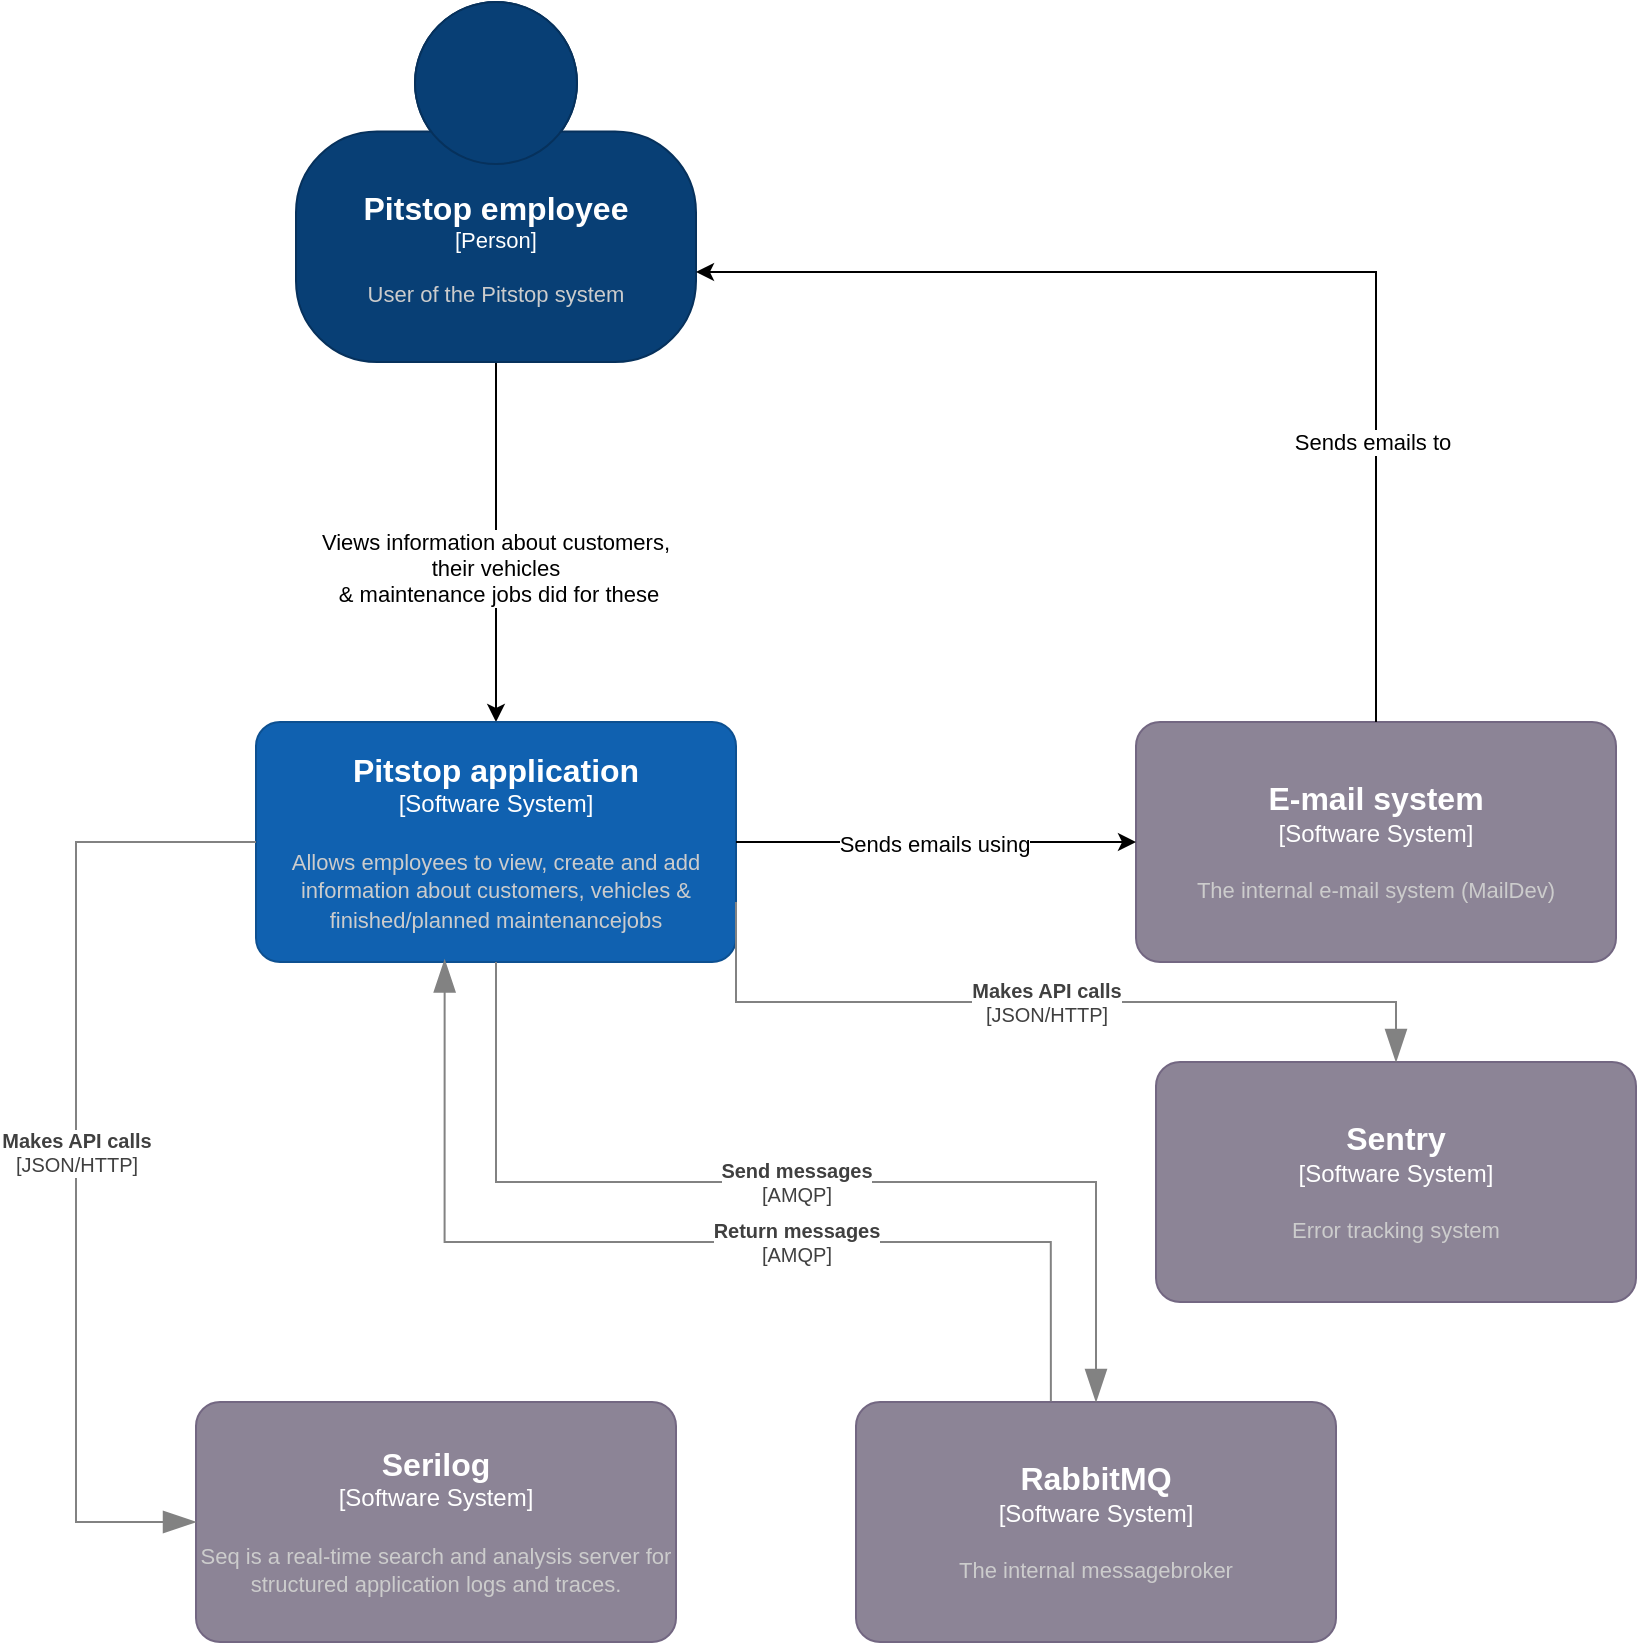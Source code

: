<mxfile version="24.8.3" pages="3">
  <diagram id="oT2LrIcHEAXsV9y0vOVu" name="C4-system_context">
    <mxGraphModel dx="1058" dy="635" grid="1" gridSize="10" guides="1" tooltips="1" connect="1" arrows="1" fold="1" page="0" pageScale="1" pageWidth="827" pageHeight="1169" math="0" shadow="0">
      <root>
        <mxCell id="0" />
        <mxCell id="1" parent="0" />
        <mxCell id="JSHWIvS_j2vB60NIBxRX-12" style="edgeStyle=orthogonalEdgeStyle;rounded=0;orthogonalLoop=1;jettySize=auto;html=1;exitX=0.5;exitY=1;exitDx=0;exitDy=0;exitPerimeter=0;" parent="1" source="JSHWIvS_j2vB60NIBxRX-1" target="JSHWIvS_j2vB60NIBxRX-3" edge="1">
          <mxGeometry relative="1" as="geometry" />
        </mxCell>
        <mxCell id="JSHWIvS_j2vB60NIBxRX-13" value="Views information about customers,&amp;nbsp;&lt;div&gt;their vehicles&amp;nbsp;&lt;/div&gt;&lt;div&gt;&amp;amp; maintenance jobs did for these&lt;/div&gt;" style="edgeLabel;html=1;align=center;verticalAlign=middle;resizable=0;points=[];" parent="JSHWIvS_j2vB60NIBxRX-12" vertex="1" connectable="0">
          <mxGeometry x="0.152" y="1" relative="1" as="geometry">
            <mxPoint y="-1" as="offset" />
          </mxGeometry>
        </mxCell>
        <object placeholders="1" c4Name="Pitstop employee" c4Type="Person" c4Description="User of the Pitstop system" label="&lt;font style=&quot;font-size: 16px&quot;&gt;&lt;b&gt;%c4Name%&lt;/b&gt;&lt;/font&gt;&lt;div&gt;[%c4Type%]&lt;/div&gt;&lt;br&gt;&lt;div&gt;&lt;font style=&quot;font-size: 11px&quot;&gt;&lt;font color=&quot;#cccccc&quot;&gt;%c4Description%&lt;/font&gt;&lt;/div&gt;" id="JSHWIvS_j2vB60NIBxRX-1">
          <mxCell style="html=1;fontSize=11;dashed=0;whiteSpace=wrap;fillColor=#083F75;strokeColor=#06315C;fontColor=#ffffff;shape=mxgraph.c4.person2;align=center;metaEdit=1;points=[[0.5,0,0],[1,0.5,0],[1,0.75,0],[0.75,1,0],[0.5,1,0],[0.25,1,0],[0,0.75,0],[0,0.5,0]];resizable=0;" parent="1" vertex="1">
            <mxGeometry x="160" width="200" height="180" as="geometry" />
          </mxCell>
        </object>
        <object placeholders="1" c4Name="E-mail system" c4Type="Software System" c4Description="The internal e-mail system (MailDev)" label="&lt;font style=&quot;font-size: 16px&quot;&gt;&lt;b&gt;%c4Name%&lt;/b&gt;&lt;/font&gt;&lt;div&gt;[%c4Type%]&lt;/div&gt;&lt;br&gt;&lt;div&gt;&lt;font style=&quot;font-size: 11px&quot;&gt;&lt;font color=&quot;#cccccc&quot;&gt;%c4Description%&lt;/font&gt;&lt;/div&gt;" id="JSHWIvS_j2vB60NIBxRX-2">
          <mxCell style="rounded=1;whiteSpace=wrap;html=1;labelBackgroundColor=none;fillColor=#8C8496;fontColor=#ffffff;align=center;arcSize=10;strokeColor=#736782;metaEdit=1;resizable=0;points=[[0.25,0,0],[0.5,0,0],[0.75,0,0],[1,0.25,0],[1,0.5,0],[1,0.75,0],[0.75,1,0],[0.5,1,0],[0.25,1,0],[0,0.75,0],[0,0.5,0],[0,0.25,0]];" parent="1" vertex="1">
            <mxGeometry x="580" y="360" width="240" height="120" as="geometry" />
          </mxCell>
        </object>
        <object placeholders="1" c4Name="Pitstop application" c4Type="Software System" c4Description="Allows employees to view, create and add information about customers, vehicles &amp; finished/planned maintenancejobs " label="&lt;font style=&quot;font-size: 16px&quot;&gt;&lt;b&gt;%c4Name%&lt;/b&gt;&lt;/font&gt;&lt;div&gt;[%c4Type%]&lt;/div&gt;&lt;br&gt;&lt;div&gt;&lt;font style=&quot;font-size: 11px&quot;&gt;&lt;font color=&quot;#cccccc&quot;&gt;%c4Description%&lt;/font&gt;&lt;/div&gt;" id="JSHWIvS_j2vB60NIBxRX-3">
          <mxCell style="rounded=1;whiteSpace=wrap;html=1;labelBackgroundColor=none;fillColor=#1061B0;fontColor=#ffffff;align=center;arcSize=10;strokeColor=#0D5091;metaEdit=1;resizable=0;points=[[0.25,0,0],[0.5,0,0],[0.75,0,0],[1,0.25,0],[1,0.5,0],[1,0.75,0],[0.75,1,0],[0.5,1,0],[0.25,1,0],[0,0.75,0],[0,0.5,0],[0,0.25,0]];" parent="1" vertex="1">
            <mxGeometry x="140" y="360" width="240" height="120" as="geometry" />
          </mxCell>
        </object>
        <mxCell id="JSHWIvS_j2vB60NIBxRX-14" style="edgeStyle=orthogonalEdgeStyle;rounded=0;orthogonalLoop=1;jettySize=auto;html=1;exitX=0.5;exitY=0;exitDx=0;exitDy=0;exitPerimeter=0;entryX=1;entryY=0.75;entryDx=0;entryDy=0;entryPerimeter=0;" parent="1" source="JSHWIvS_j2vB60NIBxRX-2" target="JSHWIvS_j2vB60NIBxRX-1" edge="1">
          <mxGeometry relative="1" as="geometry" />
        </mxCell>
        <mxCell id="JSHWIvS_j2vB60NIBxRX-15" value="Sends emails to" style="edgeLabel;html=1;align=center;verticalAlign=middle;resizable=0;points=[];" parent="JSHWIvS_j2vB60NIBxRX-14" vertex="1" connectable="0">
          <mxGeometry x="-0.507" y="2" relative="1" as="geometry">
            <mxPoint y="-1" as="offset" />
          </mxGeometry>
        </mxCell>
        <mxCell id="JSHWIvS_j2vB60NIBxRX-16" style="edgeStyle=orthogonalEdgeStyle;rounded=0;orthogonalLoop=1;jettySize=auto;html=1;exitX=1;exitY=0.5;exitDx=0;exitDy=0;exitPerimeter=0;entryX=0;entryY=0.5;entryDx=0;entryDy=0;entryPerimeter=0;" parent="1" source="JSHWIvS_j2vB60NIBxRX-3" target="JSHWIvS_j2vB60NIBxRX-2" edge="1">
          <mxGeometry relative="1" as="geometry" />
        </mxCell>
        <mxCell id="JSHWIvS_j2vB60NIBxRX-17" value="Sends emails using" style="edgeLabel;html=1;align=center;verticalAlign=middle;resizable=0;points=[];" parent="JSHWIvS_j2vB60NIBxRX-16" vertex="1" connectable="0">
          <mxGeometry x="-0.023" y="-1" relative="1" as="geometry">
            <mxPoint x="1" as="offset" />
          </mxGeometry>
        </mxCell>
        <object placeholders="1" c4Name="Serilog" c4Type="Software System" c4Description="Seq is a real-time search and analysis server for structured application logs and traces." label="&lt;font style=&quot;font-size: 16px&quot;&gt;&lt;b&gt;%c4Name%&lt;/b&gt;&lt;/font&gt;&lt;div&gt;[%c4Type%]&lt;/div&gt;&lt;br&gt;&lt;div&gt;&lt;font style=&quot;font-size: 11px&quot;&gt;&lt;font color=&quot;#cccccc&quot;&gt;%c4Description%&lt;/font&gt;&lt;/div&gt;" id="j89jF8CkLu9n8RmpCjbM-1">
          <mxCell style="rounded=1;whiteSpace=wrap;html=1;labelBackgroundColor=none;fillColor=#8C8496;fontColor=#ffffff;align=center;arcSize=10;strokeColor=#736782;metaEdit=1;resizable=0;points=[[0.25,0,0],[0.5,0,0],[0.75,0,0],[1,0.25,0],[1,0.5,0],[1,0.75,0],[0.75,1,0],[0.5,1,0],[0.25,1,0],[0,0.75,0],[0,0.5,0],[0,0.25,0]];" vertex="1" parent="1">
            <mxGeometry x="110" y="700" width="240" height="120" as="geometry" />
          </mxCell>
        </object>
        <object placeholders="1" c4Name="RabbitMQ" c4Type="Software System" c4Description="The internal messagebroker" label="&lt;font style=&quot;font-size: 16px&quot;&gt;&lt;b&gt;%c4Name%&lt;/b&gt;&lt;/font&gt;&lt;div&gt;[%c4Type%]&lt;/div&gt;&lt;br&gt;&lt;div&gt;&lt;font style=&quot;font-size: 11px&quot;&gt;&lt;font color=&quot;#cccccc&quot;&gt;%c4Description%&lt;/font&gt;&lt;/div&gt;" id="j89jF8CkLu9n8RmpCjbM-2">
          <mxCell style="rounded=1;whiteSpace=wrap;html=1;labelBackgroundColor=none;fillColor=#8C8496;fontColor=#ffffff;align=center;arcSize=10;strokeColor=#736782;metaEdit=1;resizable=0;points=[[0.25,0,0],[0.5,0,0],[0.75,0,0],[1,0.25,0],[1,0.5,0],[1,0.75,0],[0.75,1,0],[0.5,1,0],[0.25,1,0],[0,0.75,0],[0,0.5,0],[0,0.25,0]];" vertex="1" parent="1">
            <mxGeometry x="440" y="700" width="240" height="120" as="geometry" />
          </mxCell>
        </object>
        <object placeholders="1" c4Type="Relationship" c4Technology="JSON/HTTP" c4Description="Makes API calls" label="&lt;div style=&quot;text-align: left&quot;&gt;&lt;div style=&quot;text-align: center&quot;&gt;&lt;b&gt;%c4Description%&lt;/b&gt;&lt;/div&gt;&lt;div style=&quot;text-align: center&quot;&gt;[%c4Technology%]&lt;/div&gt;&lt;/div&gt;" id="j89jF8CkLu9n8RmpCjbM-6">
          <mxCell style="endArrow=blockThin;html=1;fontSize=10;fontColor=#404040;strokeWidth=1;endFill=1;strokeColor=#828282;elbow=vertical;metaEdit=1;endSize=14;startSize=14;jumpStyle=arc;jumpSize=16;rounded=0;edgeStyle=orthogonalEdgeStyle;exitX=0;exitY=0.5;exitDx=0;exitDy=0;exitPerimeter=0;entryX=0;entryY=0.5;entryDx=0;entryDy=0;entryPerimeter=0;" edge="1" parent="1" source="JSHWIvS_j2vB60NIBxRX-3" target="j89jF8CkLu9n8RmpCjbM-1">
            <mxGeometry x="-0.001" width="240" relative="1" as="geometry">
              <mxPoint x="300" y="650" as="sourcePoint" />
              <mxPoint x="540" y="650" as="targetPoint" />
              <Array as="points">
                <mxPoint x="50" y="420" />
                <mxPoint x="50" y="760" />
              </Array>
              <mxPoint as="offset" />
            </mxGeometry>
          </mxCell>
        </object>
        <object placeholders="1" c4Type="Relationship" c4Technology="AMQP" c4Description="Send messages" label="&lt;div style=&quot;text-align: left&quot;&gt;&lt;div style=&quot;text-align: center&quot;&gt;&lt;b&gt;%c4Description%&lt;/b&gt;&lt;/div&gt;&lt;div style=&quot;text-align: center&quot;&gt;[%c4Technology%]&lt;/div&gt;&lt;/div&gt;" id="j89jF8CkLu9n8RmpCjbM-7">
          <mxCell style="endArrow=blockThin;html=1;fontSize=10;fontColor=#404040;strokeWidth=1;endFill=1;strokeColor=#828282;elbow=vertical;metaEdit=1;endSize=14;startSize=14;jumpStyle=arc;jumpSize=16;rounded=0;edgeStyle=orthogonalEdgeStyle;exitX=0.5;exitY=1;exitDx=0;exitDy=0;exitPerimeter=0;entryX=0.5;entryY=0;entryDx=0;entryDy=0;entryPerimeter=0;" edge="1" parent="1" source="JSHWIvS_j2vB60NIBxRX-3" target="j89jF8CkLu9n8RmpCjbM-2">
            <mxGeometry width="240" relative="1" as="geometry">
              <mxPoint x="300" y="650" as="sourcePoint" />
              <mxPoint x="540" y="650" as="targetPoint" />
            </mxGeometry>
          </mxCell>
        </object>
        <object placeholders="1" c4Type="Relationship" c4Technology="AMQP" c4Description="Return messages" label="&lt;div style=&quot;text-align: left&quot;&gt;&lt;div style=&quot;text-align: center&quot;&gt;&lt;b&gt;%c4Description%&lt;/b&gt;&lt;/div&gt;&lt;div style=&quot;text-align: center&quot;&gt;[%c4Technology%]&lt;/div&gt;&lt;/div&gt;" id="TIhB5mp5m6mFhSrw3Dma-2">
          <mxCell style="endArrow=blockThin;html=1;fontSize=10;fontColor=#404040;strokeWidth=1;endFill=1;strokeColor=#828282;elbow=vertical;metaEdit=1;endSize=14;startSize=14;jumpStyle=arc;jumpSize=16;rounded=0;edgeStyle=orthogonalEdgeStyle;entryX=0.393;entryY=0.99;entryDx=0;entryDy=0;entryPerimeter=0;exitX=0.406;exitY=-0.003;exitDx=0;exitDy=0;exitPerimeter=0;" edge="1" parent="1" source="j89jF8CkLu9n8RmpCjbM-2" target="JSHWIvS_j2vB60NIBxRX-3">
            <mxGeometry x="-0.21" width="240" relative="1" as="geometry">
              <mxPoint x="410" y="550" as="sourcePoint" />
              <mxPoint x="650" y="550" as="targetPoint" />
              <Array as="points">
                <mxPoint x="537" y="620" />
                <mxPoint x="234" y="620" />
              </Array>
              <mxPoint as="offset" />
            </mxGeometry>
          </mxCell>
        </object>
        <object placeholders="1" c4Name="Sentry" c4Type="Software System" c4Description="Error tracking system" label="&lt;font style=&quot;font-size: 16px&quot;&gt;&lt;b&gt;%c4Name%&lt;/b&gt;&lt;/font&gt;&lt;div&gt;[%c4Type%]&lt;/div&gt;&lt;br&gt;&lt;div&gt;&lt;font style=&quot;font-size: 11px&quot;&gt;&lt;font color=&quot;#cccccc&quot;&gt;%c4Description%&lt;/font&gt;&lt;/div&gt;" id="FAOhrV9dXFnl0Qzok8Zc-1">
          <mxCell style="rounded=1;whiteSpace=wrap;html=1;labelBackgroundColor=none;fillColor=#8C8496;fontColor=#ffffff;align=center;arcSize=10;strokeColor=#736782;metaEdit=1;resizable=0;points=[[0.25,0,0],[0.5,0,0],[0.75,0,0],[1,0.25,0],[1,0.5,0],[1,0.75,0],[0.75,1,0],[0.5,1,0],[0.25,1,0],[0,0.75,0],[0,0.5,0],[0,0.25,0]];" vertex="1" parent="1">
            <mxGeometry x="590" y="530" width="240" height="120" as="geometry" />
          </mxCell>
        </object>
        <object placeholders="1" c4Type="Relationship" c4Technology="JSON/HTTP" c4Description="Makes API calls" label="&lt;div style=&quot;text-align: left&quot;&gt;&lt;div style=&quot;text-align: center&quot;&gt;&lt;b&gt;%c4Description%&lt;/b&gt;&lt;/div&gt;&lt;div style=&quot;text-align: center&quot;&gt;[%c4Technology%]&lt;/div&gt;&lt;/div&gt;" id="FAOhrV9dXFnl0Qzok8Zc-3">
          <mxCell style="endArrow=blockThin;html=1;fontSize=10;fontColor=#404040;strokeWidth=1;endFill=1;strokeColor=#828282;elbow=vertical;metaEdit=1;endSize=14;startSize=14;jumpStyle=arc;jumpSize=16;rounded=0;edgeStyle=orthogonalEdgeStyle;exitX=1;exitY=0.75;exitDx=0;exitDy=0;exitPerimeter=0;entryX=0.5;entryY=0;entryDx=0;entryDy=0;entryPerimeter=0;" edge="1" parent="1" source="JSHWIvS_j2vB60NIBxRX-3" target="FAOhrV9dXFnl0Qzok8Zc-1">
            <mxGeometry width="240" relative="1" as="geometry">
              <mxPoint x="400" y="480" as="sourcePoint" />
              <mxPoint x="640" y="480" as="targetPoint" />
              <Array as="points">
                <mxPoint x="380" y="500" />
                <mxPoint x="710" y="500" />
              </Array>
            </mxGeometry>
          </mxCell>
        </object>
      </root>
    </mxGraphModel>
  </diagram>
  <diagram id="A9MoexxsyLf-4Ujyne1F" name="C4-Container">
    <mxGraphModel dx="2515" dy="1271" grid="1" gridSize="10" guides="1" tooltips="1" connect="1" arrows="1" fold="1" page="0" pageScale="1" pageWidth="827" pageHeight="1169" math="0" shadow="0">
      <root>
        <mxCell id="0" />
        <mxCell id="1" parent="0" />
        <object placeholders="1" c4Name="Pitstop application" c4Type="SystemScopeBoundary" c4Application="Container - Pitstop" label="&lt;font style=&quot;font-size: 16px&quot;&gt;&lt;b&gt;&lt;div style=&quot;text-align: left&quot;&gt;%c4Name%&lt;/div&gt;&lt;/b&gt;&lt;/font&gt;&lt;div style=&quot;text-align: left&quot;&gt;[%c4Application%]&lt;/div&gt;" id="rwgAYqBTmniv_ta9WroR-1">
          <mxCell style="rounded=1;fontSize=11;whiteSpace=wrap;html=1;dashed=1;arcSize=20;fillColor=none;strokeColor=#666666;fontColor=#333333;labelBackgroundColor=none;align=left;verticalAlign=bottom;labelBorderColor=none;spacingTop=0;spacing=10;dashPattern=8 4;metaEdit=1;rotatable=0;perimeter=rectanglePerimeter;noLabel=0;labelPadding=0;allowArrows=0;connectable=0;expand=0;recursiveResize=0;editable=1;pointerEvents=0;absoluteArcSize=1;points=[[0.25,0,0],[0.5,0,0],[0.75,0,0],[1,0.25,0],[1,0.5,0],[1,0.75,0],[0.75,1,0],[0.5,1,0],[0.25,1,0],[0,0.75,0],[0,0.5,0],[0,0.25,0]];" parent="1" vertex="1">
            <mxGeometry x="-20" y="240" width="2690" height="1260" as="geometry" />
          </mxCell>
        </object>
        <object placeholders="1" c4Name="Pitstop employee" c4Type="Person" c4Description="User of the Pitstop system" label="&lt;font style=&quot;font-size: 16px&quot;&gt;&lt;b&gt;%c4Name%&lt;/b&gt;&lt;/font&gt;&lt;div&gt;[%c4Type%]&lt;/div&gt;&lt;br&gt;&lt;div&gt;&lt;font style=&quot;font-size: 11px&quot;&gt;&lt;font color=&quot;#cccccc&quot;&gt;%c4Description%&lt;/font&gt;&lt;/div&gt;" id="d2R8v8nuLeF_aNKFktpX-1">
          <mxCell style="html=1;fontSize=11;dashed=0;whiteSpace=wrap;fillColor=#083F75;strokeColor=#06315C;fontColor=#ffffff;shape=mxgraph.c4.person2;align=center;metaEdit=1;points=[[0.5,0,0],[1,0.5,0],[1,0.75,0],[0.75,1,0],[0.5,1,0],[0.25,1,0],[0,0.75,0],[0,0.5,0]];resizable=0;" parent="1" vertex="1">
            <mxGeometry x="515" y="10" width="200" height="180" as="geometry" />
          </mxCell>
        </object>
        <object placeholders="1" c4Name="Web application" c4Type="Container" c4Technology="C#, .NET 8, MVC" c4Description="Delivers static content and the Pitstop single page application" label="&lt;font style=&quot;font-size: 16px&quot;&gt;&lt;b&gt;%c4Name%&lt;/b&gt;&lt;/font&gt;&lt;div&gt;[%c4Type%: %c4Technology%]&lt;/div&gt;&lt;br&gt;&lt;div&gt;&lt;font style=&quot;font-size: 11px&quot;&gt;&lt;font color=&quot;#E6E6E6&quot;&gt;%c4Description%&lt;/font&gt;&lt;/div&gt;" id="d2R8v8nuLeF_aNKFktpX-2">
          <mxCell style="rounded=1;whiteSpace=wrap;html=1;fontSize=11;labelBackgroundColor=none;fillColor=#23A2D9;fontColor=#ffffff;align=center;arcSize=10;strokeColor=#0E7DAD;metaEdit=1;resizable=0;points=[[0.25,0,0],[0.5,0,0],[0.75,0,0],[1,0.25,0],[1,0.5,0],[1,0.75,0],[0.75,1,0],[0.5,1,0],[0.25,1,0],[0,0.75,0],[0,0.5,0],[0,0.25,0]];" parent="1" vertex="1">
            <mxGeometry x="80" y="300" width="240" height="120" as="geometry" />
          </mxCell>
        </object>
        <object placeholders="1" c4Name="Single page application" c4Type="Container" c4Technology="C#, .NET 8, MVC" c4Description="Provides all the functionality for the Pitstop application in a visual way inside of a webbrowser" label="&lt;font style=&quot;font-size: 16px&quot;&gt;&lt;b&gt;%c4Name%&lt;/b&gt;&lt;/font&gt;&lt;div&gt;[%c4Type%:&amp;nbsp;%c4Technology%]&lt;/div&gt;&lt;br&gt;&lt;div&gt;&lt;font style=&quot;font-size: 11px&quot;&gt;&lt;font color=&quot;#E6E6E6&quot;&gt;%c4Description%&lt;/font&gt;&lt;/div&gt;" id="d2R8v8nuLeF_aNKFktpX-3">
          <mxCell style="shape=mxgraph.c4.webBrowserContainer2;whiteSpace=wrap;html=1;boundedLbl=1;rounded=0;labelBackgroundColor=none;strokeColor=#118ACD;fillColor=#23A2D9;strokeColor=#118ACD;strokeColor2=#0E7DAD;fontSize=12;fontColor=#ffffff;align=center;metaEdit=1;points=[[0.5,0,0],[1,0.25,0],[1,0.5,0],[1,0.75,0],[0.5,1,0],[0,0.75,0],[0,0.5,0],[0,0.25,0]];resizable=0;" parent="1" vertex="1">
            <mxGeometry x="495" y="280" width="240" height="160" as="geometry" />
          </mxCell>
        </object>
        <object placeholders="1" c4Name="E-mail system" c4Type="Software System" c4Description="The internal e-mail system (MailDev)" label="&lt;font style=&quot;font-size: 16px&quot;&gt;&lt;b&gt;%c4Name%&lt;/b&gt;&lt;/font&gt;&lt;div&gt;[%c4Type%]&lt;/div&gt;&lt;br&gt;&lt;div&gt;&lt;font style=&quot;font-size: 11px&quot;&gt;&lt;font color=&quot;#cccccc&quot;&gt;%c4Description%&lt;/font&gt;&lt;/div&gt;" id="ZJdS2EfGcTqildFQFMVh-1">
          <mxCell style="rounded=1;whiteSpace=wrap;html=1;labelBackgroundColor=none;fillColor=#8C8496;fontColor=#ffffff;align=center;arcSize=10;strokeColor=#736782;metaEdit=1;resizable=0;points=[[0.25,0,0],[0.5,0,0],[0.75,0,0],[1,0.25,0],[1,0.5,0],[1,0.75,0],[0.75,1,0],[0.5,1,0],[0.25,1,0],[0,0.75,0],[0,0.5,0],[0,0.25,0]];" parent="1" vertex="1">
            <mxGeometry x="800" y="1560" width="240" height="120" as="geometry" />
          </mxCell>
        </object>
        <object placeholders="1" c4Name="Vehicle management API" c4Type="Container" c4Technology="C#, .NET 8, EF core" c4Description="Description of container role/responsibility." label="&lt;font style=&quot;font-size: 16px&quot;&gt;&lt;b&gt;%c4Name%&lt;/b&gt;&lt;/font&gt;&lt;div&gt;[%c4Type%: %c4Technology%]&lt;/div&gt;&lt;br&gt;&lt;div&gt;&lt;font style=&quot;font-size: 11px&quot;&gt;&lt;font color=&quot;#E6E6E6&quot;&gt;%c4Description%&lt;/font&gt;&lt;/div&gt;" id="iTn13o3bWmIqQ6K35WiT-2">
          <mxCell style="rounded=1;whiteSpace=wrap;html=1;fontSize=11;labelBackgroundColor=none;fillColor=#23A2D9;fontColor=#ffffff;align=center;arcSize=10;strokeColor=#0E7DAD;metaEdit=1;resizable=0;points=[[0.25,0,0],[0.5,0,0],[0.75,0,0],[1,0.25,0],[1,0.5,0],[1,0.75,0],[0.75,1,0],[0.5,1,0],[0.25,1,0],[0,0.75,0],[0,0.5,0],[0,0.25,0]];" parent="1" vertex="1">
            <mxGeometry x="360" y="730" width="240" height="120" as="geometry" />
          </mxCell>
        </object>
        <object placeholders="1" c4Name="Customer management API" c4Type="Container" c4Technology="C#, .NET 8, EF core" c4Description="Description of container role/responsibility." label="&lt;font style=&quot;font-size: 16px&quot;&gt;&lt;b&gt;%c4Name%&lt;/b&gt;&lt;/font&gt;&lt;div&gt;[%c4Type%: %c4Technology%]&lt;/div&gt;&lt;br&gt;&lt;div&gt;&lt;font style=&quot;font-size: 11px&quot;&gt;&lt;font color=&quot;#E6E6E6&quot;&gt;%c4Description%&lt;/font&gt;&lt;/div&gt;" id="iTn13o3bWmIqQ6K35WiT-3">
          <mxCell style="rounded=1;whiteSpace=wrap;html=1;fontSize=11;labelBackgroundColor=none;fillColor=#23A2D9;fontColor=#ffffff;align=center;arcSize=10;strokeColor=#0E7DAD;metaEdit=1;resizable=0;points=[[0.25,0,0],[0.5,0,0],[0.75,0,0],[1,0.25,0],[1,0.5,0],[1,0.75,0],[0.75,1,0],[0.5,1,0],[0.25,1,0],[0,0.75,0],[0,0.5,0],[0,0.25,0]];" parent="1" vertex="1">
            <mxGeometry x="80" y="730" width="240" height="120" as="geometry" />
          </mxCell>
        </object>
        <object placeholders="1" c4Name="Maintenance history API" c4Type="Container" c4Technology="C#, .NET 8, EF core" c4Description="Description of container role/responsibility." label="&lt;font style=&quot;font-size: 16px&quot;&gt;&lt;b&gt;%c4Name%&lt;/b&gt;&lt;/font&gt;&lt;div&gt;[%c4Type%: %c4Technology%]&lt;/div&gt;&lt;br&gt;&lt;div&gt;&lt;font style=&quot;font-size: 11px&quot;&gt;&lt;font color=&quot;#E6E6E6&quot;&gt;%c4Description%&lt;/font&gt;&lt;/div&gt;" id="iTn13o3bWmIqQ6K35WiT-4">
          <mxCell style="rounded=1;whiteSpace=wrap;html=1;fontSize=11;labelBackgroundColor=none;fillColor=#23A2D9;fontColor=#ffffff;align=center;arcSize=10;strokeColor=#0E7DAD;metaEdit=1;resizable=0;points=[[0.25,0,0],[0.5,0,0],[0.75,0,0],[1,0.25,0],[1,0.5,0],[1,0.75,0],[0.75,1,0],[0.5,1,0],[0.25,1,0],[0,0.75,0],[0,0.5,0],[0,0.25,0]];" parent="1" vertex="1">
            <mxGeometry x="920" y="730" width="240" height="120" as="geometry" />
          </mxCell>
        </object>
        <object placeholders="1" c4Name="Workshop management API" c4Type="Container" c4Technology="C#, .NET 8, EF core" c4Description="Description of container role/responsibility." label="&lt;font style=&quot;font-size: 16px&quot;&gt;&lt;b&gt;%c4Name%&lt;/b&gt;&lt;/font&gt;&lt;div&gt;[%c4Type%: %c4Technology%]&lt;/div&gt;&lt;br&gt;&lt;div&gt;&lt;font style=&quot;font-size: 11px&quot;&gt;&lt;font color=&quot;#E6E6E6&quot;&gt;%c4Description%&lt;/font&gt;&lt;/div&gt;" id="iTn13o3bWmIqQ6K35WiT-6">
          <mxCell style="rounded=1;whiteSpace=wrap;html=1;fontSize=11;labelBackgroundColor=none;fillColor=#23A2D9;fontColor=#ffffff;align=center;arcSize=10;strokeColor=#0E7DAD;metaEdit=1;resizable=0;points=[[0.25,0,0],[0.5,0,0],[0.75,0,0],[1,0.25,0],[1,0.5,0],[1,0.75,0],[0.75,1,0],[0.5,1,0],[0.25,1,0],[0,0.75,0],[0,0.5,0],[0,0.25,0]];" parent="1" vertex="1">
            <mxGeometry x="640" y="730" width="240" height="120" as="geometry" />
          </mxCell>
        </object>
        <mxCell id="vcIuatw6esBERtE1DW66-3" style="edgeStyle=orthogonalEdgeStyle;rounded=0;orthogonalLoop=1;jettySize=auto;html=1;exitX=0;exitY=0.75;exitDx=0;exitDy=0;exitPerimeter=0;entryX=0.5;entryY=0;entryDx=0;entryDy=0;entryPerimeter=0;" parent="1" source="d2R8v8nuLeF_aNKFktpX-1" target="d2R8v8nuLeF_aNKFktpX-2" edge="1">
          <mxGeometry relative="1" as="geometry" />
        </mxCell>
        <mxCell id="X770mEc2k612ZMH94R2b-1" style="edgeStyle=orthogonalEdgeStyle;rounded=0;orthogonalLoop=1;jettySize=auto;html=1;exitX=1;exitY=0.5;exitDx=0;exitDy=0;exitPerimeter=0;entryX=0;entryY=0.5;entryDx=0;entryDy=0;entryPerimeter=0;" parent="1" source="d2R8v8nuLeF_aNKFktpX-2" target="d2R8v8nuLeF_aNKFktpX-3" edge="1">
          <mxGeometry relative="1" as="geometry" />
        </mxCell>
        <mxCell id="X770mEc2k612ZMH94R2b-2" value="Delivers to the users&lt;div&gt;web browser&lt;/div&gt;" style="edgeLabel;html=1;align=center;verticalAlign=middle;resizable=0;points=[];" parent="X770mEc2k612ZMH94R2b-1" vertex="1" connectable="0">
          <mxGeometry x="0.275" y="3" relative="1" as="geometry">
            <mxPoint x="-25" y="-17" as="offset" />
          </mxGeometry>
        </mxCell>
        <mxCell id="mSmS-GJSpbawmU3SOj4z-1" value="Views information about&amp;nbsp;&lt;div&gt;customers, vehicles &amp;amp;&amp;nbsp;&lt;/div&gt;&lt;div&gt;workshop information (maintenance jobs)&lt;/div&gt;" style="edgeStyle=orthogonalEdgeStyle;rounded=0;orthogonalLoop=1;jettySize=auto;html=1;exitX=0.5;exitY=1;exitDx=0;exitDy=0;exitPerimeter=0;entryX=0.5;entryY=0;entryDx=0;entryDy=0;entryPerimeter=0;" parent="1" source="d2R8v8nuLeF_aNKFktpX-1" target="d2R8v8nuLeF_aNKFktpX-3" edge="1">
          <mxGeometry relative="1" as="geometry" />
        </mxCell>
        <object placeholders="1" c4Type="Relationship" c4Technology="SQL/TCP" c4Description="Reads from and writes to" label="&lt;div style=&quot;text-align: left&quot;&gt;&lt;div style=&quot;text-align: center&quot;&gt;&lt;b&gt;%c4Description%&lt;/b&gt;&lt;/div&gt;&lt;div style=&quot;text-align: center&quot;&gt;[%c4Technology%]&lt;/div&gt;&lt;/div&gt;" id="mSmS-GJSpbawmU3SOj4z-2">
          <mxCell style="endArrow=blockThin;html=1;fontSize=10;fontColor=#404040;strokeWidth=1;endFill=1;strokeColor=#828282;elbow=vertical;metaEdit=1;endSize=14;startSize=14;jumpStyle=arc;jumpSize=16;rounded=0;edgeStyle=orthogonalEdgeStyle;entryX=0.5;entryY=0;entryDx=0;entryDy=0;entryPerimeter=0;exitX=0.5;exitY=1;exitDx=0;exitDy=0;exitPerimeter=0;" parent="1" source="iTn13o3bWmIqQ6K35WiT-3" target="trFDU3D8MEes7uTbg4pd-1" edge="1">
            <mxGeometry x="0.745" width="240" relative="1" as="geometry">
              <mxPoint x="200" y="970" as="sourcePoint" />
              <mxPoint x="320" y="1270" as="targetPoint" />
              <Array as="points">
                <mxPoint x="200" y="960" />
                <mxPoint x="320" y="960" />
                <mxPoint x="320" y="1060" />
              </Array>
              <mxPoint y="-1" as="offset" />
            </mxGeometry>
          </mxCell>
        </object>
        <object placeholders="1" c4Type="Relationship" c4Technology="e.g. JSON/HTTP" c4Description="e.g. Makes API calls" label="%c4Description%&#xa;[%c4Technology%]" id="mSmS-GJSpbawmU3SOj4z-6">
          <mxCell style="endArrow=blockThin;fontSize=10;fontColor=none;strokeWidth=1;endFill=1;strokeColor=#828282;elbow=vertical;metaEdit=1;endSize=14;startSize=14;jumpStyle=arc;jumpSize=16;rounded=0;edgeStyle=orthogonalEdgeStyle;exitX=0.5;exitY=1;exitDx=0;exitDy=0;exitPerimeter=0;entryX=0.5;entryY=0;entryDx=0;entryDy=0;entryPerimeter=0;noLabel=1;labelBackgroundColor=none;" parent="1" source="iTn13o3bWmIqQ6K35WiT-2" target="trFDU3D8MEes7uTbg4pd-1" edge="1">
            <mxGeometry width="240" relative="1" as="geometry">
              <mxPoint x="520" y="890" as="sourcePoint" />
              <mxPoint x="320" y="1270" as="targetPoint" />
              <Array as="points">
                <mxPoint x="480" y="960" />
                <mxPoint x="320" y="960" />
                <mxPoint x="320" y="1060" />
              </Array>
            </mxGeometry>
          </mxCell>
        </object>
        <object placeholders="1" c4Type="Relationship" c4Technology="e.g. JSON/HTTP" c4Description="e.g. Makes API calls" label="%c4Description%&#xa;[%c4Technology%]" id="mSmS-GJSpbawmU3SOj4z-11">
          <mxCell style="endArrow=blockThin;fontSize=10;fontColor=none;strokeWidth=1;endFill=1;strokeColor=#828282;elbow=vertical;metaEdit=1;endSize=14;startSize=14;jumpStyle=arc;jumpSize=16;rounded=0;edgeStyle=orthogonalEdgeStyle;exitX=0.5;exitY=1;exitDx=0;exitDy=0;exitPerimeter=0;entryX=0.5;entryY=0;entryDx=0;entryDy=0;entryPerimeter=0;noLabel=1;labelBackgroundColor=none;" parent="1" source="d2R8v8nuLeF_aNKFktpX-3" target="iTn13o3bWmIqQ6K35WiT-2" edge="1">
            <mxGeometry width="240" relative="1" as="geometry">
              <mxPoint x="660" y="600" as="sourcePoint" />
              <mxPoint x="900" y="600" as="targetPoint" />
            </mxGeometry>
          </mxCell>
        </object>
        <object placeholders="1" c4Type="Relationship" c4Technology="e.g. JSON/HTTP" c4Description="e.g. Makes API calls" label="%c4Description%&#xa;[%c4Technology%]" id="mSmS-GJSpbawmU3SOj4z-12">
          <mxCell style="endArrow=blockThin;fontSize=10;fontColor=none;strokeWidth=1;endFill=1;strokeColor=#828282;elbow=vertical;metaEdit=1;endSize=14;startSize=14;jumpStyle=arc;jumpSize=16;rounded=0;edgeStyle=orthogonalEdgeStyle;exitX=0.5;exitY=1;exitDx=0;exitDy=0;exitPerimeter=0;entryX=0.5;entryY=0;entryDx=0;entryDy=0;entryPerimeter=0;labelBackgroundColor=none;noLabel=1;" parent="1" source="d2R8v8nuLeF_aNKFktpX-3" target="iTn13o3bWmIqQ6K35WiT-4" edge="1">
            <mxGeometry width="240" relative="1" as="geometry">
              <mxPoint x="900" y="590" as="sourcePoint" />
              <mxPoint x="1140" y="590" as="targetPoint" />
            </mxGeometry>
          </mxCell>
        </object>
        <object placeholders="1" c4Type="Relationship" c4Technology="e.g. JSON/HTTP" c4Description="e.g. Makes API calls" label="%c4Description%&#xa;[%c4Technology%]" id="mSmS-GJSpbawmU3SOj4z-13">
          <mxCell style="endArrow=blockThin;fontSize=10;fontColor=none;strokeWidth=1;endFill=1;strokeColor=#828282;elbow=vertical;metaEdit=1;endSize=14;startSize=14;jumpStyle=arc;jumpSize=16;rounded=0;edgeStyle=orthogonalEdgeStyle;exitX=0.5;exitY=1;exitDx=0;exitDy=0;exitPerimeter=0;entryX=0.5;entryY=0;entryDx=0;entryDy=0;entryPerimeter=0;labelBackgroundColor=none;noLabel=1;" parent="1" source="d2R8v8nuLeF_aNKFktpX-3" target="iTn13o3bWmIqQ6K35WiT-6" edge="1">
            <mxGeometry width="240" relative="1" as="geometry">
              <mxPoint x="640" y="530" as="sourcePoint" />
              <mxPoint x="880" y="530" as="targetPoint" />
            </mxGeometry>
          </mxCell>
        </object>
        <object placeholders="1" c4Type="Relationship" c4Technology="" c4Description="Sends emails using" label="%c4Description%&lt;br&gt;" id="mSmS-GJSpbawmU3SOj4z-15">
          <mxCell style="endArrow=blockThin;fontSize=10;fontColor=default;strokeWidth=1;endFill=1;strokeColor=#828282;elbow=vertical;metaEdit=1;endSize=14;startSize=14;jumpStyle=arc;jumpSize=16;rounded=0;edgeStyle=orthogonalEdgeStyle;exitX=0.5;exitY=1;exitDx=0;exitDy=0;exitPerimeter=0;entryX=0.5;entryY=0;entryDx=0;entryDy=0;entryPerimeter=0;html=1;" parent="1" source="iTn13o3bWmIqQ6K35WiT-6" target="ZJdS2EfGcTqildFQFMVh-1" edge="1">
            <mxGeometry x="0.771" width="240" relative="1" as="geometry">
              <mxPoint x="1020" y="990" as="sourcePoint" />
              <mxPoint x="1260" y="990" as="targetPoint" />
              <Array as="points">
                <mxPoint x="760" y="960" />
                <mxPoint x="920" y="960" />
              </Array>
              <mxPoint y="1" as="offset" />
            </mxGeometry>
          </mxCell>
        </object>
        <object placeholders="1" c4Name="Database" c4Type="Container" c4Technology="Azure SQL edge 2.0.0" c4Description="Database that stores all the information that is necessary for the Pitstop application" label="&lt;font style=&quot;font-size: 16px&quot;&gt;&lt;b&gt;%c4Name%&lt;/b&gt;&lt;/font&gt;&lt;div&gt;[%c4Type%:&amp;nbsp;%c4Technology%]&lt;/div&gt;&lt;br&gt;&lt;div&gt;&lt;font style=&quot;font-size: 11px&quot;&gt;&lt;font color=&quot;#E6E6E6&quot;&gt;%c4Description%&lt;/font&gt;&lt;/div&gt;" id="trFDU3D8MEes7uTbg4pd-1">
          <mxCell style="shape=cylinder3;size=15;whiteSpace=wrap;html=1;boundedLbl=1;rounded=0;labelBackgroundColor=none;fillColor=#23A2D9;fontSize=12;fontColor=#ffffff;align=center;strokeColor=#0E7DAD;metaEdit=1;points=[[0.5,0,0],[1,0.25,0],[1,0.5,0],[1,0.75,0],[0.5,1,0],[0,0.75,0],[0,0.5,0],[0,0.25,0]];resizable=0;" parent="1" vertex="1">
            <mxGeometry x="200" y="1560" width="240" height="120" as="geometry" />
          </mxCell>
        </object>
        <object placeholders="1" c4Name="AuditlogService" c4Type="Container" c4Technology="C#, .NET 8" c4Description="Log actions of the system" label="&lt;font style=&quot;font-size: 16px&quot;&gt;&lt;b&gt;%c4Name%&lt;/b&gt;&lt;/font&gt;&lt;div&gt;[%c4Type%: %c4Technology%]&lt;/div&gt;&lt;br&gt;&lt;div&gt;&lt;font style=&quot;font-size: 11px&quot;&gt;&lt;font color=&quot;#E6E6E6&quot;&gt;%c4Description%&lt;/font&gt;&lt;/div&gt;" id="cfo66CYOjljO7eSrieng-1">
          <mxCell style="rounded=1;whiteSpace=wrap;html=1;fontSize=11;labelBackgroundColor=none;fillColor=#23A2D9;fontColor=#ffffff;align=center;arcSize=10;strokeColor=#0E7DAD;metaEdit=1;resizable=0;points=[[0.25,0,0],[0.5,0,0],[0.75,0,0],[1,0.25,0],[1,0.5,0],[1,0.75,0],[0.75,1,0],[0.5,1,0],[0.25,1,0],[0,0.75,0],[0,0.5,0],[0,0.25,0]];" vertex="1" parent="1">
            <mxGeometry x="1420" y="1340" width="240" height="120" as="geometry" />
          </mxCell>
        </object>
        <object placeholders="1" c4Name="Serilog" c4Type="Software System" c4Description="Seq is a real-time search and analysis server for structured application logs and traces." label="&lt;font style=&quot;font-size: 16px&quot;&gt;&lt;b&gt;%c4Name%&lt;/b&gt;&lt;/font&gt;&lt;div&gt;[%c4Type%]&lt;/div&gt;&lt;br&gt;&lt;div&gt;&lt;font style=&quot;font-size: 11px&quot;&gt;&lt;font color=&quot;#cccccc&quot;&gt;%c4Description%&lt;/font&gt;&lt;/div&gt;" id="cfo66CYOjljO7eSrieng-3">
          <mxCell style="rounded=1;whiteSpace=wrap;html=1;labelBackgroundColor=none;fillColor=#8C8496;fontColor=#ffffff;align=center;arcSize=10;strokeColor=#736782;metaEdit=1;resizable=0;points=[[0.25,0,0],[0.5,0,0],[0.75,0,0],[1,0.25,0],[1,0.5,0],[1,0.75,0],[0.75,1,0],[0.5,1,0],[0.25,1,0],[0,0.75,0],[0,0.5,0],[0,0.25,0]];" vertex="1" parent="1">
            <mxGeometry x="1160" y="1570" width="240" height="120" as="geometry" />
          </mxCell>
        </object>
        <object placeholders="1" c4Name="Infrastructure.Messaging" c4Type="Container" c4Technology="C#, .NET 8" c4Description="Description of container role/responsibility." label="&lt;font style=&quot;font-size: 16px&quot;&gt;&lt;b&gt;%c4Name%&lt;/b&gt;&lt;/font&gt;&lt;div&gt;[%c4Type%: %c4Technology%]&lt;/div&gt;&lt;br&gt;&lt;div&gt;&lt;font style=&quot;font-size: 11px&quot;&gt;&lt;font color=&quot;#E6E6E6&quot;&gt;%c4Description%&lt;/font&gt;&lt;/div&gt;" id="cfo66CYOjljO7eSrieng-11">
          <mxCell style="rounded=1;whiteSpace=wrap;html=1;fontSize=11;labelBackgroundColor=none;fillColor=#23A2D9;fontColor=#ffffff;align=center;arcSize=10;strokeColor=#0E7DAD;metaEdit=1;resizable=0;points=[[0.25,0,0],[0.5,0,0],[0.75,0,0],[1,0.25,0],[1,0.5,0],[1,0.75,0],[0.75,1,0],[0.5,1,0],[0.25,1,0],[0,0.75,0],[0,0.5,0],[0,0.25,0]];" vertex="1" parent="1">
            <mxGeometry x="1680" y="1000" width="240" height="120" as="geometry" />
          </mxCell>
        </object>
        <mxCell id="cfo66CYOjljO7eSrieng-12" style="edgeStyle=orthogonalEdgeStyle;rounded=0;orthogonalLoop=1;jettySize=auto;html=1;exitX=0.5;exitY=0;exitDx=0;exitDy=0;exitPerimeter=0;entryX=0.5;entryY=1;entryDx=0;entryDy=0;entryPerimeter=0;" edge="1" parent="1" source="cfo66CYOjljO7eSrieng-1" target="cfo66CYOjljO7eSrieng-11">
          <mxGeometry relative="1" as="geometry" />
        </mxCell>
        <object placeholders="1" c4Name="WorkshopManagementEventHandler" c4Type="Container" c4Technology="C#, .NET 8" c4Description="Description of container role/responsibility." label="&lt;font style=&quot;font-size: 16px&quot;&gt;&lt;b&gt;%c4Name%&lt;/b&gt;&lt;/font&gt;&lt;div&gt;[%c4Type%: %c4Technology%]&lt;/div&gt;&lt;br&gt;&lt;div&gt;&lt;font style=&quot;font-size: 11px&quot;&gt;&lt;font color=&quot;#E6E6E6&quot;&gt;%c4Description%&lt;/font&gt;&lt;/div&gt;" id="cfo66CYOjljO7eSrieng-13">
          <mxCell style="rounded=1;whiteSpace=wrap;html=1;fontSize=11;labelBackgroundColor=none;fillColor=#23A2D9;fontColor=#ffffff;align=center;arcSize=10;strokeColor=default;metaEdit=1;resizable=0;points=[[0.25,0,0],[0.5,0,0],[0.75,0,0],[1,0.25,0],[1,0.5,0],[1,0.75,0],[0.75,1,0],[0.5,1,0],[0.25,1,0],[0,0.75,0],[0,0.5,0],[0,0.25,0]];" vertex="1" parent="1">
            <mxGeometry x="1730" y="1340" width="240" height="120" as="geometry" />
          </mxCell>
        </object>
        <mxCell id="cfo66CYOjljO7eSrieng-14" style="edgeStyle=orthogonalEdgeStyle;rounded=0;orthogonalLoop=1;jettySize=auto;html=1;exitX=0.5;exitY=0;exitDx=0;exitDy=0;exitPerimeter=0;entryX=0.5;entryY=1;entryDx=0;entryDy=0;entryPerimeter=0;" edge="1" parent="1" source="cfo66CYOjljO7eSrieng-13" target="cfo66CYOjljO7eSrieng-11">
          <mxGeometry relative="1" as="geometry" />
        </mxCell>
        <object placeholders="1" c4Name="NotificationService" c4Type="Container" c4Technology="C#, .NET 8" c4Description="Description of container role/responsibility." label="&lt;font style=&quot;font-size: 16px&quot;&gt;&lt;b&gt;%c4Name%&lt;/b&gt;&lt;/font&gt;&lt;div&gt;[%c4Type%: %c4Technology%]&lt;/div&gt;&lt;br&gt;&lt;div&gt;&lt;font style=&quot;font-size: 11px&quot;&gt;&lt;font color=&quot;#E6E6E6&quot;&gt;%c4Description%&lt;/font&gt;&lt;/div&gt;" id="cfo66CYOjljO7eSrieng-15">
          <mxCell style="rounded=1;whiteSpace=wrap;html=1;fontSize=11;labelBackgroundColor=none;fillColor=#23A2D9;fontColor=#ffffff;align=center;arcSize=10;strokeColor=#0E7DAD;metaEdit=1;resizable=0;points=[[0.25,0,0],[0.5,0,0],[0.75,0,0],[1,0.25,0],[1,0.5,0],[1,0.75,0],[0.75,1,0],[0.5,1,0],[0.25,1,0],[0,0.75,0],[0,0.5,0],[0,0.25,0]];" vertex="1" parent="1">
            <mxGeometry x="2050" y="1340" width="240" height="120" as="geometry" />
          </mxCell>
        </object>
        <mxCell id="cfo66CYOjljO7eSrieng-16" style="edgeStyle=orthogonalEdgeStyle;rounded=0;orthogonalLoop=1;jettySize=auto;html=1;exitX=0.5;exitY=0;exitDx=0;exitDy=0;exitPerimeter=0;entryX=0.5;entryY=1;entryDx=0;entryDy=0;entryPerimeter=0;" edge="1" parent="1" source="cfo66CYOjljO7eSrieng-15" target="cfo66CYOjljO7eSrieng-11">
          <mxGeometry relative="1" as="geometry" />
        </mxCell>
        <mxCell id="cfo66CYOjljO7eSrieng-18" value="Uses to handle rabbitMQ messages" style="edgeLabel;html=1;align=center;verticalAlign=middle;resizable=0;points=[];" vertex="1" connectable="0" parent="cfo66CYOjljO7eSrieng-16">
          <mxGeometry x="0.838" y="-1" relative="1" as="geometry">
            <mxPoint y="-1" as="offset" />
          </mxGeometry>
        </mxCell>
        <object placeholders="1" c4Name="TimeService" c4Type="Container" c4Technology="C#, .NET 8" c4Description="Description of container role/responsibility." label="&lt;font style=&quot;font-size: 16px&quot;&gt;&lt;b&gt;%c4Name%&lt;/b&gt;&lt;/font&gt;&lt;div&gt;[%c4Type%: %c4Technology%]&lt;/div&gt;&lt;br&gt;&lt;div&gt;&lt;font style=&quot;font-size: 11px&quot;&gt;&lt;font color=&quot;#E6E6E6&quot;&gt;%c4Description%&lt;/font&gt;&lt;/div&gt;" id="cfo66CYOjljO7eSrieng-17">
          <mxCell style="rounded=1;whiteSpace=wrap;html=1;fontSize=11;labelBackgroundColor=none;fillColor=#23A2D9;fontColor=#ffffff;align=center;arcSize=10;strokeColor=#0E7DAD;metaEdit=1;resizable=0;points=[[0.25,0,0],[0.5,0,0],[0.75,0,0],[1,0.25,0],[1,0.5,0],[1,0.75,0],[0.75,1,0],[0.5,1,0],[0.25,1,0],[0,0.75,0],[0,0.5,0],[0,0.25,0]];" vertex="1" parent="1">
            <mxGeometry x="2380" y="1340" width="240" height="120" as="geometry" />
          </mxCell>
        </object>
        <mxCell id="cfo66CYOjljO7eSrieng-21" style="edgeStyle=orthogonalEdgeStyle;rounded=0;orthogonalLoop=1;jettySize=auto;html=1;exitX=0.5;exitY=1;exitDx=0;exitDy=0;exitPerimeter=0;entryX=0.5;entryY=0;entryDx=0;entryDy=0;entryPerimeter=0;" edge="1" parent="1" source="iTn13o3bWmIqQ6K35WiT-6" target="cfo66CYOjljO7eSrieng-11">
          <mxGeometry relative="1" as="geometry">
            <mxPoint x="760.0" y="814.97" as="sourcePoint" />
            <mxPoint x="1760" y="870" as="targetPoint" />
            <Array as="points">
              <mxPoint x="760" y="960" />
              <mxPoint x="1800" y="960" />
            </Array>
          </mxGeometry>
        </mxCell>
        <mxCell id="cfo66CYOjljO7eSrieng-22" value="Uses" style="edgeLabel;html=1;align=center;verticalAlign=middle;resizable=0;points=[];" vertex="1" connectable="0" parent="cfo66CYOjljO7eSrieng-21">
          <mxGeometry x="-0.039" y="4" relative="1" as="geometry">
            <mxPoint as="offset" />
          </mxGeometry>
        </mxCell>
        <object placeholders="1" c4Type="Relationship" c4Technology="AMQP" c4Description="Send messages" label="&lt;div style=&quot;text-align: left&quot;&gt;&lt;div style=&quot;text-align: center&quot;&gt;&lt;b&gt;%c4Description%&lt;/b&gt;&lt;/div&gt;&lt;div style=&quot;text-align: center&quot;&gt;[%c4Technology%]&lt;/div&gt;&lt;/div&gt;" id="cfo66CYOjljO7eSrieng-23">
          <mxCell style="endArrow=blockThin;html=1;fontSize=10;fontColor=#404040;strokeWidth=1;endFill=1;strokeColor=#828282;elbow=vertical;metaEdit=1;endSize=14;startSize=14;jumpStyle=arc;jumpSize=16;rounded=0;edgeStyle=orthogonalEdgeStyle;exitX=0;exitY=0.5;exitDx=0;exitDy=0;exitPerimeter=0;entryX=0.5;entryY=0;entryDx=0;entryDy=0;entryPerimeter=0;" edge="1" parent="1" source="cfo66CYOjljO7eSrieng-11" target="cfo66CYOjljO7eSrieng-29">
            <mxGeometry width="240" relative="1" as="geometry">
              <mxPoint x="1060" y="1170" as="sourcePoint" />
              <mxPoint x="1360" y="1070" as="targetPoint" />
              <Array as="points">
                <mxPoint x="1360" y="1060" />
                <mxPoint x="1360" y="1540" />
                <mxPoint x="1610" y="1540" />
              </Array>
            </mxGeometry>
          </mxCell>
        </object>
        <object placeholders="1" id="cfo66CYOjljO7eSrieng-27">
          <mxCell style="endArrow=blockThin;html=1;fontSize=10;fontColor=#404040;strokeWidth=1;endFill=1;strokeColor=#828282;elbow=vertical;metaEdit=1;endSize=14;startSize=14;jumpStyle=arc;jumpSize=16;rounded=0;edgeStyle=orthogonalEdgeStyle;exitX=0.5;exitY=1;exitDx=0;exitDy=0;exitPerimeter=0;entryX=1.003;entryY=0.558;entryDx=0;entryDy=0;entryPerimeter=0;" edge="1" parent="1" target="trFDU3D8MEes7uTbg4pd-1">
            <mxGeometry width="240" relative="1" as="geometry">
              <mxPoint x="2170" y="1456.0" as="sourcePoint" />
              <mxPoint x="440" y="1407" as="targetPoint" />
              <Array as="points">
                <mxPoint x="2170" y="1490" />
                <mxPoint x="1090" y="1490" />
                <mxPoint x="1090" y="1407" />
                <mxPoint x="540" y="1407" />
                <mxPoint x="540" y="1627" />
              </Array>
            </mxGeometry>
          </mxCell>
        </object>
        <object placeholders="1" c4Type="Relationship" c4Technology="SQL/TCP" c4Description="Reads from and writes to" label="&lt;div style=&quot;text-align: left&quot;&gt;&lt;div style=&quot;text-align: center&quot;&gt;&lt;b&gt;%c4Description%&lt;/b&gt;&lt;/div&gt;&lt;div style=&quot;text-align: center&quot;&gt;[%c4Technology%]&lt;/div&gt;&lt;/div&gt;" id="cfo66CYOjljO7eSrieng-25">
          <mxCell style="endArrow=blockThin;html=1;fontSize=10;fontColor=#404040;strokeWidth=1;endFill=1;strokeColor=#828282;elbow=vertical;metaEdit=1;endSize=14;startSize=14;jumpStyle=arc;jumpSize=16;rounded=0;edgeStyle=orthogonalEdgeStyle;exitX=0.5;exitY=1;exitDx=0;exitDy=0;exitPerimeter=0;entryX=1.002;entryY=0.56;entryDx=0;entryDy=0;entryPerimeter=0;" edge="1" parent="1" source="cfo66CYOjljO7eSrieng-13" target="trFDU3D8MEes7uTbg4pd-1">
            <mxGeometry x="0.076" y="-9" width="240" relative="1" as="geometry">
              <mxPoint x="850" y="1320" as="sourcePoint" />
              <mxPoint x="1090" y="1320" as="targetPoint" />
              <Array as="points">
                <mxPoint x="1850" y="1490" />
                <mxPoint x="1091" y="1490" />
                <mxPoint x="1091" y="1407" />
                <mxPoint x="540" y="1407" />
                <mxPoint x="540" y="1627" />
              </Array>
              <mxPoint as="offset" />
            </mxGeometry>
          </mxCell>
        </object>
        <mxCell id="cfo66CYOjljO7eSrieng-28" style="edgeStyle=orthogonalEdgeStyle;rounded=0;orthogonalLoop=1;jettySize=auto;html=1;exitX=1;exitY=0.5;exitDx=0;exitDy=0;exitPerimeter=0;entryX=0.5;entryY=1;entryDx=0;entryDy=0;entryPerimeter=0;" edge="1" parent="1" source="cfo66CYOjljO7eSrieng-15" target="ZJdS2EfGcTqildFQFMVh-1">
          <mxGeometry relative="1" as="geometry">
            <Array as="points">
              <mxPoint x="2310" y="1400" />
              <mxPoint x="2310" y="1790" />
              <mxPoint x="920" y="1790" />
            </Array>
          </mxGeometry>
        </mxCell>
        <object placeholders="1" c4Name="RabbitMQ" c4Type="Software System" c4Description="The internal messagebroker" label="&lt;font style=&quot;font-size: 16px&quot;&gt;&lt;b&gt;%c4Name%&lt;/b&gt;&lt;/font&gt;&lt;div&gt;[%c4Type%]&lt;/div&gt;&lt;br&gt;&lt;div&gt;&lt;font style=&quot;font-size: 11px&quot;&gt;&lt;font color=&quot;#cccccc&quot;&gt;%c4Description%&lt;/font&gt;&lt;/div&gt;" id="cfo66CYOjljO7eSrieng-29">
          <mxCell style="rounded=1;whiteSpace=wrap;html=1;labelBackgroundColor=none;fillColor=#8C8496;fontColor=#ffffff;align=center;arcSize=10;strokeColor=#736782;metaEdit=1;resizable=0;points=[[0.25,0,0],[0.5,0,0],[0.75,0,0],[1,0.25,0],[1,0.5,0],[1,0.75,0],[0.75,1,0],[0.5,1,0],[0.25,1,0],[0,0.75,0],[0,0.5,0],[0,0.25,0]];" vertex="1" parent="1">
            <mxGeometry x="1490" y="1570" width="240" height="120" as="geometry" />
          </mxCell>
        </object>
        <object placeholders="1" c4Type="Relationship" c4Technology="AMQP" c4Description="Return messages" label="&lt;div style=&quot;text-align: left&quot;&gt;&lt;div style=&quot;text-align: center&quot;&gt;&lt;b&gt;%c4Description%&lt;/b&gt;&lt;/div&gt;&lt;div style=&quot;text-align: center&quot;&gt;[%c4Technology%]&lt;/div&gt;&lt;/div&gt;" id="1sZBZCcujmyOy9OBGBTq-2">
          <mxCell style="endArrow=blockThin;html=1;fontSize=10;fontColor=#404040;strokeWidth=1;endFill=1;strokeColor=#828282;elbow=vertical;metaEdit=1;endSize=14;startSize=14;jumpStyle=arc;jumpSize=16;rounded=0;edgeStyle=orthogonalEdgeStyle;entryX=0;entryY=0.25;entryDx=0;entryDy=0;entryPerimeter=0;exitX=0;exitY=0.5;exitDx=0;exitDy=0;exitPerimeter=0;" edge="1" parent="1" source="cfo66CYOjljO7eSrieng-29" target="cfo66CYOjljO7eSrieng-11">
            <mxGeometry x="0.133" width="240" relative="1" as="geometry">
              <mxPoint x="1310" y="1300" as="sourcePoint" />
              <mxPoint x="1550" y="1300" as="targetPoint" />
              <Array as="points">
                <mxPoint x="1460" y="1630" />
                <mxPoint x="1460" y="1550" />
                <mxPoint x="1320" y="1550" />
                <mxPoint x="1320" y="1030" />
              </Array>
              <mxPoint as="offset" />
            </mxGeometry>
          </mxCell>
        </object>
        <object placeholders="1" c4Name="Sentry" c4Type="Software System" c4Description="Error tracking system" label="&lt;font style=&quot;font-size: 16px&quot;&gt;&lt;b&gt;%c4Name%&lt;/b&gt;&lt;/font&gt;&lt;div&gt;[%c4Type%]&lt;/div&gt;&lt;br&gt;&lt;div&gt;&lt;font style=&quot;font-size: 11px&quot;&gt;&lt;font color=&quot;#cccccc&quot;&gt;%c4Description%&lt;/font&gt;&lt;/div&gt;" id="4VeBSDdqXmnq1nHNadru-1">
          <mxCell style="rounded=1;whiteSpace=wrap;html=1;labelBackgroundColor=none;fillColor=#8C8496;fontColor=#ffffff;align=center;arcSize=10;strokeColor=#736782;metaEdit=1;resizable=0;points=[[0.25,0,0],[0.5,0,0],[0.75,0,0],[1,0.25,0],[1,0.5,0],[1,0.75,0],[0.75,1,0],[0.5,1,0],[0.25,1,0],[0,0.75,0],[0,0.5,0],[0,0.25,0]];" vertex="1" parent="1">
            <mxGeometry x="-320" y="531" width="240" height="120" as="geometry" />
          </mxCell>
        </object>
        <object placeholders="1" c4Type="Relationship" c4Technology="e.g. JSON/HTTP" c4Description="e.g. Makes API calls" label="&lt;div style=&quot;text-align: left&quot;&gt;&lt;div style=&quot;text-align: center&quot;&gt;&lt;b&gt;%c4Description%&lt;/b&gt;&lt;/div&gt;&lt;div style=&quot;text-align: center&quot;&gt;[%c4Technology%]&lt;/div&gt;&lt;/div&gt;" id="4VeBSDdqXmnq1nHNadru-3">
          <mxCell style="endArrow=blockThin;html=1;fontSize=10;fontColor=#404040;strokeWidth=1;endFill=1;strokeColor=#828282;elbow=vertical;metaEdit=1;endSize=14;startSize=14;jumpStyle=arc;jumpSize=16;rounded=0;edgeStyle=orthogonalEdgeStyle;exitX=0.5;exitY=1;exitDx=0;exitDy=0;exitPerimeter=0;entryX=0.5;entryY=1;entryDx=0;entryDy=0;entryPerimeter=0;" edge="1" parent="1" source="iTn13o3bWmIqQ6K35WiT-3" target="4VeBSDdqXmnq1nHNadru-1">
            <mxGeometry width="240" relative="1" as="geometry">
              <mxPoint x="214.5" y="930" as="sourcePoint" />
              <mxPoint x="424.5" y="950" as="targetPoint" />
              <Array as="points">
                <mxPoint x="200" y="960" />
                <mxPoint x="-200" y="960" />
              </Array>
            </mxGeometry>
          </mxCell>
        </object>
        <object placeholders="1" id="4VeBSDdqXmnq1nHNadru-4">
          <mxCell style="endArrow=blockThin;html=1;fontSize=10;fontColor=#404040;strokeWidth=1;endFill=1;strokeColor=#828282;elbow=vertical;metaEdit=1;endSize=14;startSize=14;jumpStyle=arc;jumpSize=16;rounded=0;edgeStyle=orthogonalEdgeStyle;exitX=0.5;exitY=1;exitDx=0;exitDy=0;exitPerimeter=0;" edge="1" parent="1" target="4VeBSDdqXmnq1nHNadru-1">
            <mxGeometry width="240" relative="1" as="geometry">
              <mxPoint x="615" y="445" as="sourcePoint" />
              <mxPoint x="-80" y="655" as="targetPoint" />
              <Array as="points">
                <mxPoint x="615" y="585" />
                <mxPoint x="-200" y="585" />
              </Array>
            </mxGeometry>
          </mxCell>
        </object>
        <object placeholders="1" c4Type="Relationship" c4Technology="JSON/HTTP(S)" c4Description="Makes API calls to" label="&lt;div style=&quot;text-align: left&quot;&gt;&lt;div style=&quot;text-align: center&quot;&gt;&lt;b&gt;%c4Description%&lt;/b&gt;&lt;/div&gt;&lt;div style=&quot;text-align: center&quot;&gt;[%c4Technology%]&lt;/div&gt;&lt;/div&gt;" id="mSmS-GJSpbawmU3SOj4z-9">
          <mxCell style="endArrow=blockThin;html=1;fontSize=10;fontColor=#404040;strokeWidth=1;endFill=1;strokeColor=#828282;elbow=vertical;metaEdit=1;endSize=14;startSize=14;jumpStyle=arc;jumpSize=16;rounded=0;edgeStyle=orthogonalEdgeStyle;exitX=0.5;exitY=1;exitDx=0;exitDy=0;exitPerimeter=0;entryX=0.5;entryY=0;entryDx=0;entryDy=0;entryPerimeter=0;" parent="1" source="d2R8v8nuLeF_aNKFktpX-3" target="iTn13o3bWmIqQ6K35WiT-3" edge="1">
            <mxGeometry x="-0.716" width="240" relative="1" as="geometry">
              <mxPoint x="520" y="580" as="sourcePoint" />
              <mxPoint x="760" y="580" as="targetPoint" />
              <mxPoint as="offset" />
            </mxGeometry>
          </mxCell>
        </object>
        <object placeholders="1" c4Type="Relationship" c4Technology="JSON/HTTP" c4Description="Makes API calls" label="&lt;div style=&quot;text-align: left&quot;&gt;&lt;div style=&quot;text-align: center&quot;&gt;&lt;b&gt;%c4Description%&lt;/b&gt;&lt;/div&gt;&lt;div style=&quot;text-align: center&quot;&gt;[%c4Technology%]&lt;/div&gt;&lt;/div&gt;" id="cfo66CYOjljO7eSrieng-6">
          <mxCell style="endArrow=blockThin;html=1;fontSize=10;fontColor=#404040;strokeWidth=1;endFill=1;strokeColor=#828282;elbow=vertical;metaEdit=1;endSize=14;startSize=14;jumpStyle=arc;jumpSize=16;rounded=0;edgeStyle=orthogonalEdgeStyle;exitX=0.5;exitY=1;exitDx=0;exitDy=0;exitPerimeter=0;entryX=0.5;entryY=0;entryDx=0;entryDy=0;entryPerimeter=0;" edge="1" parent="1" source="iTn13o3bWmIqQ6K35WiT-4" target="cfo66CYOjljO7eSrieng-3">
            <mxGeometry width="240" relative="1" as="geometry">
              <mxPoint x="1050" y="1180" as="sourcePoint" />
              <mxPoint x="1290" y="1180" as="targetPoint" />
            </mxGeometry>
          </mxCell>
        </object>
      </root>
    </mxGraphModel>
  </diagram>
  <diagram name="C4-component" id="95lySDAh9R_3mvpDciEw">
    <mxGraphModel dx="2018" dy="1372" grid="1" gridSize="10" guides="1" tooltips="1" connect="1" arrows="1" fold="1" page="0" pageScale="1" pageWidth="827" pageHeight="1169" math="0" shadow="0">
      <root>
        <mxCell id="0" />
        <mxCell id="1" parent="0" />
        <object placeholders="1" c4Name="MaintenanceHistoryController" c4Type="Component" c4Technology="ASP.NET, C#, .NET 8" c4Description="The Controllers consists of ASP.NET Core MVC controllers that handle HTTP requests and determine the application logic." label="&lt;font style=&quot;font-size: 16px&quot;&gt;&lt;b&gt;%c4Name%&lt;/b&gt;&lt;/font&gt;&lt;div&gt;[%c4Type%: %c4Technology%]&lt;/div&gt;&lt;br&gt;&lt;div&gt;&lt;font style=&quot;font-size: 11px&quot;&gt;%c4Description%&lt;/font&gt;&lt;/div&gt;" id="du0VUHE2nOaUWV9Mk6fv-1">
          <mxCell style="rounded=1;whiteSpace=wrap;html=1;labelBackgroundColor=none;fillColor=#63BEF2;fontColor=#ffffff;align=center;arcSize=6;strokeColor=#2086C9;metaEdit=1;resizable=0;points=[[0.25,0,0],[0.5,0,0],[0.75,0,0],[1,0.25,0],[1,0.5,0],[1,0.75,0],[0.75,1,0],[0.5,1,0],[0.25,1,0],[0,0.75,0],[0,0.5,0],[0,0.25,0]];" vertex="1" parent="1">
            <mxGeometry x="30" y="400" width="240" height="120" as="geometry" />
          </mxCell>
        </object>
        <object placeholders="1" c4Name="Single page application" c4Type="Container" c4Technology="C#, .NET 8, MVC" c4Description="Provides all the functionality for the Pitstop application in a visual way inside of a webbrowser" label="&lt;font style=&quot;font-size: 16px&quot;&gt;&lt;b&gt;%c4Name%&lt;/b&gt;&lt;/font&gt;&lt;div&gt;[%c4Type%:&amp;nbsp;%c4Technology%]&lt;/div&gt;&lt;br&gt;&lt;div&gt;&lt;font style=&quot;font-size: 11px&quot;&gt;&lt;font color=&quot;#E6E6E6&quot;&gt;%c4Description%&lt;/font&gt;&lt;/div&gt;" id="WpXCopnkgeqp1bqKtTm0-1">
          <mxCell style="shape=mxgraph.c4.webBrowserContainer2;whiteSpace=wrap;html=1;boundedLbl=1;rounded=0;labelBackgroundColor=none;strokeColor=#118ACD;fillColor=#23A2D9;strokeColor=#118ACD;strokeColor2=#0E7DAD;fontSize=12;fontColor=#ffffff;align=center;metaEdit=1;points=[[0.5,0,0],[1,0.25,0],[1,0.5,0],[1,0.75,0],[0.5,1,0],[0,0.75,0],[0,0.5,0],[0,0.25,0]];resizable=0;" vertex="1" parent="1">
            <mxGeometry x="200" y="-210" width="240" height="160" as="geometry" />
          </mxCell>
        </object>
        <object placeholders="1" c4Name="MaintenanceHistoryAPI" c4Type="ContainerScopeBoundary" c4Application="Component" label="&lt;font style=&quot;font-size: 16px&quot;&gt;&lt;b&gt;&lt;div style=&quot;text-align: left&quot;&gt;%c4Name%&lt;/div&gt;&lt;/b&gt;&lt;/font&gt;&lt;div style=&quot;text-align: left&quot;&gt;[%c4Application%]&lt;/div&gt;" id="DW4STheq2D9geQ90Mx1i-1">
          <mxCell style="rounded=1;fontSize=11;whiteSpace=wrap;html=1;dashed=1;arcSize=20;fillColor=none;strokeColor=#666666;fontColor=#333333;labelBackgroundColor=none;align=left;verticalAlign=bottom;labelBorderColor=none;spacingTop=0;spacing=10;dashPattern=8 4;metaEdit=1;rotatable=0;perimeter=rectanglePerimeter;noLabel=0;labelPadding=0;allowArrows=0;connectable=0;expand=0;recursiveResize=0;editable=1;pointerEvents=0;absoluteArcSize=1;points=[[0.25,0,0],[0.5,0,0],[0.75,0,0],[1,0.25,0],[1,0.5,0],[1,0.75,0],[0.75,1,0],[0.5,1,0],[0.25,1,0],[0,0.75,0],[0,0.5,0],[0,0.25,0]];" vertex="1" parent="1">
            <mxGeometry x="-30" width="880" height="750" as="geometry" />
          </mxCell>
        </object>
        <object placeholders="1" c4Name="DataAccess" c4Type="Component" c4Technology="C#, ASP.NET, .NET 8, EF Core" c4Description="The DataAccess manages database interaction and serves as a bridge between the database and application logic." label="&lt;font style=&quot;font-size: 16px&quot;&gt;&lt;b&gt;%c4Name%&lt;/b&gt;&lt;/font&gt;&lt;div&gt;[%c4Type%: %c4Technology%]&lt;/div&gt;&lt;br&gt;&lt;div&gt;&lt;font style=&quot;font-size: 11px&quot;&gt;%c4Description%&lt;/font&gt;&lt;/div&gt;" id="DW4STheq2D9geQ90Mx1i-2">
          <mxCell style="rounded=1;whiteSpace=wrap;html=1;labelBackgroundColor=none;fillColor=#63BEF2;fontColor=#ffffff;align=center;arcSize=6;strokeColor=#2086C9;metaEdit=1;resizable=0;points=[[0.25,0,0],[0.5,0,0],[0.75,0,0],[1,0.25,0],[1,0.5,0],[1,0.75,0],[0.75,1,0],[0.5,1,0],[0.25,1,0],[0,0.75,0],[0,0.5,0],[0,0.25,0]];" vertex="1" parent="1">
            <mxGeometry x="590" y="400" width="240" height="120" as="geometry" />
          </mxCell>
        </object>
        <object placeholders="1" c4Name="Model" c4Type="Component" c4Technology="C#, ASP.NET, .NET 8" c4Description="The Model contains the entities that represent the core data structures of the application." label="&lt;font style=&quot;font-size: 16px&quot;&gt;&lt;b&gt;%c4Name%&lt;/b&gt;&lt;/font&gt;&lt;div&gt;[%c4Type%: %c4Technology%]&lt;/div&gt;&lt;br&gt;&lt;div&gt;&lt;font style=&quot;font-size: 11px&quot;&gt;%c4Description%&lt;/font&gt;&lt;/div&gt;" id="DW4STheq2D9geQ90Mx1i-3">
          <mxCell style="rounded=1;whiteSpace=wrap;html=1;labelBackgroundColor=none;fillColor=#63BEF2;fontColor=#ffffff;align=center;arcSize=6;strokeColor=#2086C9;metaEdit=1;resizable=0;points=[[0.25,0,0],[0.5,0,0],[0.75,0,0],[1,0.25,0],[1,0.5,0],[1,0.75,0],[0.75,1,0],[0.5,1,0],[0.25,1,0],[0,0.75,0],[0,0.5,0],[0,0.25,0]];" vertex="1" parent="1">
            <mxGeometry x="590" y="190" width="240" height="120" as="geometry" />
          </mxCell>
        </object>
        <object placeholders="1" c4Name="Program" c4Type="Component" c4Technology="C#, ASP.NET, .NET 8" c4Description="It builds and starts the Host and configures crucial services such as controllers, logging, and dependency injection." label="&lt;font style=&quot;font-size: 16px&quot;&gt;&lt;b&gt;%c4Name%&lt;/b&gt;&lt;/font&gt;&lt;div&gt;[%c4Type%: %c4Technology%]&lt;/div&gt;&lt;br&gt;&lt;div&gt;&lt;font style=&quot;font-size: 11px&quot;&gt;%c4Description%&lt;/font&gt;&lt;/div&gt;" id="DW4STheq2D9geQ90Mx1i-5">
          <mxCell style="rounded=1;whiteSpace=wrap;html=1;labelBackgroundColor=none;fillColor=#63BEF2;fontColor=#ffffff;align=center;arcSize=6;strokeColor=#2086C9;metaEdit=1;resizable=0;points=[[0.25,0,0],[0.5,0,0],[0.75,0,0],[1,0.25,0],[1,0.5,0],[1,0.75,0],[0.75,1,0],[0.5,1,0],[0.25,1,0],[0,0.75,0],[0,0.5,0],[0,0.25,0]];" vertex="1" parent="1">
            <mxGeometry x="200" y="50" width="240" height="120" as="geometry" />
          </mxCell>
        </object>
        <object placeholders="1" c4Type="Relationship" c4Technology="JSON/HTTP" c4Description="Makes API calls" label="&lt;div style=&quot;text-align: left&quot;&gt;&lt;div style=&quot;text-align: center&quot;&gt;&lt;b&gt;%c4Description%&lt;/b&gt;&lt;/div&gt;&lt;div style=&quot;text-align: center&quot;&gt;[%c4Technology%]&lt;/div&gt;&lt;/div&gt;" id="DW4STheq2D9geQ90Mx1i-7">
          <mxCell style="endArrow=blockThin;html=1;fontSize=10;fontColor=#404040;strokeWidth=1;endFill=1;strokeColor=#828282;elbow=vertical;metaEdit=1;endSize=14;startSize=14;jumpStyle=arc;jumpSize=16;rounded=0;edgeStyle=orthogonalEdgeStyle;exitX=0.5;exitY=1;exitDx=0;exitDy=0;exitPerimeter=0;entryX=0.5;entryY=0;entryDx=0;entryDy=0;entryPerimeter=0;" edge="1" parent="1" source="WpXCopnkgeqp1bqKtTm0-1" target="DW4STheq2D9geQ90Mx1i-5">
            <mxGeometry width="240" relative="1" as="geometry">
              <mxPoint x="290" y="210" as="sourcePoint" />
              <mxPoint x="530" y="210" as="targetPoint" />
            </mxGeometry>
          </mxCell>
        </object>
        <mxCell id="DW4STheq2D9geQ90Mx1i-8" style="edgeStyle=orthogonalEdgeStyle;rounded=0;orthogonalLoop=1;jettySize=auto;html=1;exitX=0.5;exitY=1;exitDx=0;exitDy=0;exitPerimeter=0;entryX=0.5;entryY=0;entryDx=0;entryDy=0;entryPerimeter=0;" edge="1" parent="1" source="DW4STheq2D9geQ90Mx1i-5" target="du0VUHE2nOaUWV9Mk6fv-1">
          <mxGeometry relative="1" as="geometry" />
        </mxCell>
        <mxCell id="hiwlm6O5Pkd4m2Uw-nJL-1" value="Uses" style="edgeLabel;html=1;align=center;verticalAlign=middle;resizable=0;points=[];" vertex="1" connectable="0" parent="DW4STheq2D9geQ90Mx1i-8">
          <mxGeometry x="-0.126" y="4" relative="1" as="geometry">
            <mxPoint x="-30" y="-9" as="offset" />
          </mxGeometry>
        </mxCell>
        <mxCell id="DW4STheq2D9geQ90Mx1i-9" style="edgeStyle=orthogonalEdgeStyle;rounded=0;orthogonalLoop=1;jettySize=auto;html=1;exitX=0.5;exitY=0;exitDx=0;exitDy=0;exitPerimeter=0;entryX=0.5;entryY=1;entryDx=0;entryDy=0;entryPerimeter=0;" edge="1" parent="1" source="DW4STheq2D9geQ90Mx1i-2" target="DW4STheq2D9geQ90Mx1i-3">
          <mxGeometry relative="1" as="geometry" />
        </mxCell>
        <mxCell id="hiwlm6O5Pkd4m2Uw-nJL-3" value="Uses" style="edgeLabel;html=1;align=center;verticalAlign=middle;resizable=0;points=[];" vertex="1" connectable="0" parent="DW4STheq2D9geQ90Mx1i-9">
          <mxGeometry x="-0.351" y="-1" relative="1" as="geometry">
            <mxPoint x="-1" y="-7" as="offset" />
          </mxGeometry>
        </mxCell>
        <mxCell id="DW4STheq2D9geQ90Mx1i-10" style="edgeStyle=orthogonalEdgeStyle;rounded=0;orthogonalLoop=1;jettySize=auto;html=1;exitX=1;exitY=0.5;exitDx=0;exitDy=0;exitPerimeter=0;entryX=0;entryY=0.5;entryDx=0;entryDy=0;entryPerimeter=0;" edge="1" parent="1" source="du0VUHE2nOaUWV9Mk6fv-1" target="DW4STheq2D9geQ90Mx1i-2">
          <mxGeometry relative="1" as="geometry" />
        </mxCell>
        <mxCell id="hiwlm6O5Pkd4m2Uw-nJL-2" value="Uses" style="edgeLabel;html=1;align=center;verticalAlign=middle;resizable=0;points=[];" vertex="1" connectable="0" parent="DW4STheq2D9geQ90Mx1i-10">
          <mxGeometry x="0.04" relative="1" as="geometry">
            <mxPoint as="offset" />
          </mxGeometry>
        </mxCell>
        <object placeholders="1" c4Name="Database" c4Type="Container" c4Technology="Azure SQL edge 2.0.0" c4Description="Database that stores all the information that is necessary for the Pitstop application" label="&lt;font style=&quot;font-size: 16px&quot;&gt;&lt;b&gt;%c4Name%&lt;/b&gt;&lt;/font&gt;&lt;div&gt;[%c4Type%:&amp;nbsp;%c4Technology%]&lt;/div&gt;&lt;br&gt;&lt;div&gt;&lt;font style=&quot;font-size: 11px&quot;&gt;&lt;font color=&quot;#E6E6E6&quot;&gt;%c4Description%&lt;/font&gt;&lt;/div&gt;" id="OjqOERJn1hKJQ2rYjM4S-1">
          <mxCell style="shape=cylinder3;size=15;whiteSpace=wrap;html=1;boundedLbl=1;rounded=0;labelBackgroundColor=none;fillColor=#23A2D9;fontSize=12;fontColor=#ffffff;align=center;strokeColor=#0E7DAD;metaEdit=1;points=[[0.5,0,0],[1,0.25,0],[1,0.5,0],[1,0.75,0],[0.5,1,0],[0,0.75,0],[0,0.5,0],[0,0.25,0]];resizable=0;" vertex="1" parent="1">
            <mxGeometry x="590" y="790" width="240" height="120" as="geometry" />
          </mxCell>
        </object>
        <object placeholders="1" c4Type="Relationship" c4Technology="SQL/TCP" c4Description="Reads from" label="&lt;div style=&quot;text-align: left&quot;&gt;&lt;div style=&quot;text-align: center&quot;&gt;&lt;b&gt;%c4Description%&lt;/b&gt;&lt;/div&gt;&lt;div style=&quot;text-align: center&quot;&gt;[%c4Technology%]&lt;/div&gt;&lt;/div&gt;" id="X9DInxtLU-PcJ4_YJo6o-2">
          <mxCell style="endArrow=blockThin;html=1;fontSize=10;fontColor=#404040;strokeWidth=1;endFill=1;strokeColor=#828282;elbow=vertical;metaEdit=1;endSize=14;startSize=14;jumpStyle=arc;jumpSize=16;rounded=0;edgeStyle=orthogonalEdgeStyle;entryX=0.5;entryY=0;entryDx=0;entryDy=0;entryPerimeter=0;" edge="1" parent="1" source="DW4STheq2D9geQ90Mx1i-2" target="OjqOERJn1hKJQ2rYjM4S-1">
            <mxGeometry width="240" relative="1" as="geometry">
              <mxPoint x="580" y="710" as="sourcePoint" />
              <mxPoint x="820" y="710" as="targetPoint" />
            </mxGeometry>
          </mxCell>
        </object>
      </root>
    </mxGraphModel>
  </diagram>
</mxfile>
